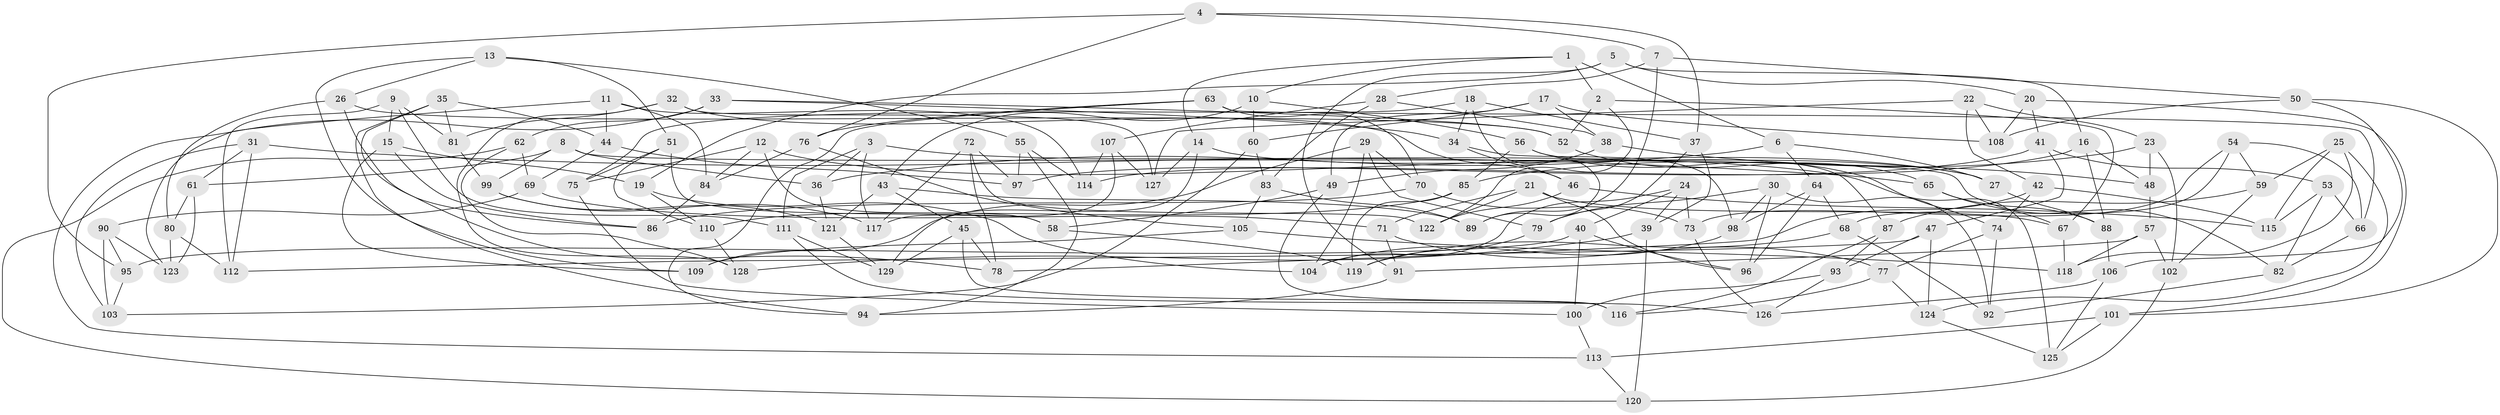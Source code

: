 // Generated by graph-tools (version 1.1) at 2025/02/03/09/25 03:02:56]
// undirected, 129 vertices, 258 edges
graph export_dot {
graph [start="1"]
  node [color=gray90,style=filled];
  1;
  2;
  3;
  4;
  5;
  6;
  7;
  8;
  9;
  10;
  11;
  12;
  13;
  14;
  15;
  16;
  17;
  18;
  19;
  20;
  21;
  22;
  23;
  24;
  25;
  26;
  27;
  28;
  29;
  30;
  31;
  32;
  33;
  34;
  35;
  36;
  37;
  38;
  39;
  40;
  41;
  42;
  43;
  44;
  45;
  46;
  47;
  48;
  49;
  50;
  51;
  52;
  53;
  54;
  55;
  56;
  57;
  58;
  59;
  60;
  61;
  62;
  63;
  64;
  65;
  66;
  67;
  68;
  69;
  70;
  71;
  72;
  73;
  74;
  75;
  76;
  77;
  78;
  79;
  80;
  81;
  82;
  83;
  84;
  85;
  86;
  87;
  88;
  89;
  90;
  91;
  92;
  93;
  94;
  95;
  96;
  97;
  98;
  99;
  100;
  101;
  102;
  103;
  104;
  105;
  106;
  107;
  108;
  109;
  110;
  111;
  112;
  113;
  114;
  115;
  116;
  117;
  118;
  119;
  120;
  121;
  122;
  123;
  124;
  125;
  126;
  127;
  128;
  129;
  1 -- 6;
  1 -- 2;
  1 -- 14;
  1 -- 10;
  2 -- 67;
  2 -- 122;
  2 -- 52;
  3 -- 111;
  3 -- 125;
  3 -- 117;
  3 -- 36;
  4 -- 7;
  4 -- 76;
  4 -- 37;
  4 -- 95;
  5 -- 19;
  5 -- 20;
  5 -- 16;
  5 -- 91;
  6 -- 27;
  6 -- 36;
  6 -- 64;
  7 -- 50;
  7 -- 28;
  7 -- 89;
  8 -- 82;
  8 -- 99;
  8 -- 36;
  8 -- 61;
  9 -- 15;
  9 -- 111;
  9 -- 112;
  9 -- 81;
  10 -- 60;
  10 -- 56;
  10 -- 43;
  11 -- 44;
  11 -- 123;
  11 -- 84;
  11 -- 114;
  12 -- 84;
  12 -- 75;
  12 -- 58;
  12 -- 27;
  13 -- 26;
  13 -- 55;
  13 -- 51;
  13 -- 109;
  14 -- 127;
  14 -- 129;
  14 -- 27;
  15 -- 109;
  15 -- 86;
  15 -- 19;
  16 -- 88;
  16 -- 48;
  16 -- 114;
  17 -- 108;
  17 -- 60;
  17 -- 49;
  17 -- 38;
  18 -- 34;
  18 -- 37;
  18 -- 75;
  18 -- 89;
  19 -- 110;
  19 -- 104;
  20 -- 101;
  20 -- 41;
  20 -- 108;
  21 -- 96;
  21 -- 71;
  21 -- 122;
  21 -- 67;
  22 -- 108;
  22 -- 127;
  22 -- 23;
  22 -- 42;
  23 -- 102;
  23 -- 85;
  23 -- 48;
  24 -- 104;
  24 -- 40;
  24 -- 39;
  24 -- 73;
  25 -- 118;
  25 -- 115;
  25 -- 59;
  25 -- 124;
  26 -- 86;
  26 -- 80;
  26 -- 52;
  27 -- 88;
  28 -- 38;
  28 -- 83;
  28 -- 107;
  29 -- 70;
  29 -- 109;
  29 -- 79;
  29 -- 104;
  30 -- 92;
  30 -- 98;
  30 -- 96;
  30 -- 79;
  31 -- 61;
  31 -- 103;
  31 -- 65;
  31 -- 112;
  32 -- 81;
  32 -- 127;
  32 -- 128;
  32 -- 46;
  33 -- 62;
  33 -- 113;
  33 -- 52;
  33 -- 34;
  34 -- 46;
  34 -- 98;
  35 -- 44;
  35 -- 78;
  35 -- 94;
  35 -- 81;
  36 -- 121;
  37 -- 39;
  37 -- 79;
  38 -- 48;
  38 -- 49;
  39 -- 120;
  39 -- 128;
  40 -- 96;
  40 -- 100;
  40 -- 95;
  41 -- 53;
  41 -- 47;
  41 -- 97;
  42 -- 78;
  42 -- 115;
  42 -- 74;
  43 -- 45;
  43 -- 121;
  43 -- 89;
  44 -- 97;
  44 -- 69;
  45 -- 116;
  45 -- 78;
  45 -- 129;
  46 -- 122;
  46 -- 115;
  47 -- 93;
  47 -- 112;
  47 -- 124;
  48 -- 57;
  49 -- 58;
  49 -- 116;
  50 -- 108;
  50 -- 106;
  50 -- 101;
  51 -- 58;
  51 -- 110;
  51 -- 75;
  52 -- 65;
  53 -- 66;
  53 -- 115;
  53 -- 82;
  54 -- 68;
  54 -- 66;
  54 -- 59;
  54 -- 73;
  55 -- 94;
  55 -- 97;
  55 -- 114;
  56 -- 85;
  56 -- 74;
  56 -- 87;
  57 -- 118;
  57 -- 102;
  57 -- 91;
  58 -- 119;
  59 -- 102;
  59 -- 87;
  60 -- 103;
  60 -- 83;
  61 -- 80;
  61 -- 123;
  62 -- 120;
  62 -- 69;
  62 -- 128;
  63 -- 66;
  63 -- 76;
  63 -- 70;
  63 -- 94;
  64 -- 96;
  64 -- 98;
  64 -- 68;
  65 -- 67;
  65 -- 88;
  66 -- 82;
  67 -- 118;
  68 -- 119;
  68 -- 92;
  69 -- 71;
  69 -- 90;
  70 -- 86;
  70 -- 73;
  71 -- 91;
  71 -- 77;
  72 -- 117;
  72 -- 78;
  72 -- 122;
  72 -- 97;
  73 -- 126;
  74 -- 77;
  74 -- 92;
  75 -- 100;
  76 -- 84;
  76 -- 105;
  77 -- 124;
  77 -- 116;
  79 -- 119;
  80 -- 112;
  80 -- 123;
  81 -- 99;
  82 -- 92;
  83 -- 89;
  83 -- 105;
  84 -- 86;
  85 -- 110;
  85 -- 119;
  87 -- 116;
  87 -- 93;
  88 -- 106;
  90 -- 95;
  90 -- 103;
  90 -- 123;
  91 -- 94;
  93 -- 100;
  93 -- 126;
  95 -- 103;
  98 -- 104;
  99 -- 117;
  99 -- 121;
  100 -- 113;
  101 -- 113;
  101 -- 125;
  102 -- 120;
  105 -- 109;
  105 -- 118;
  106 -- 125;
  106 -- 126;
  107 -- 117;
  107 -- 127;
  107 -- 114;
  110 -- 128;
  111 -- 126;
  111 -- 129;
  113 -- 120;
  121 -- 129;
  124 -- 125;
}
